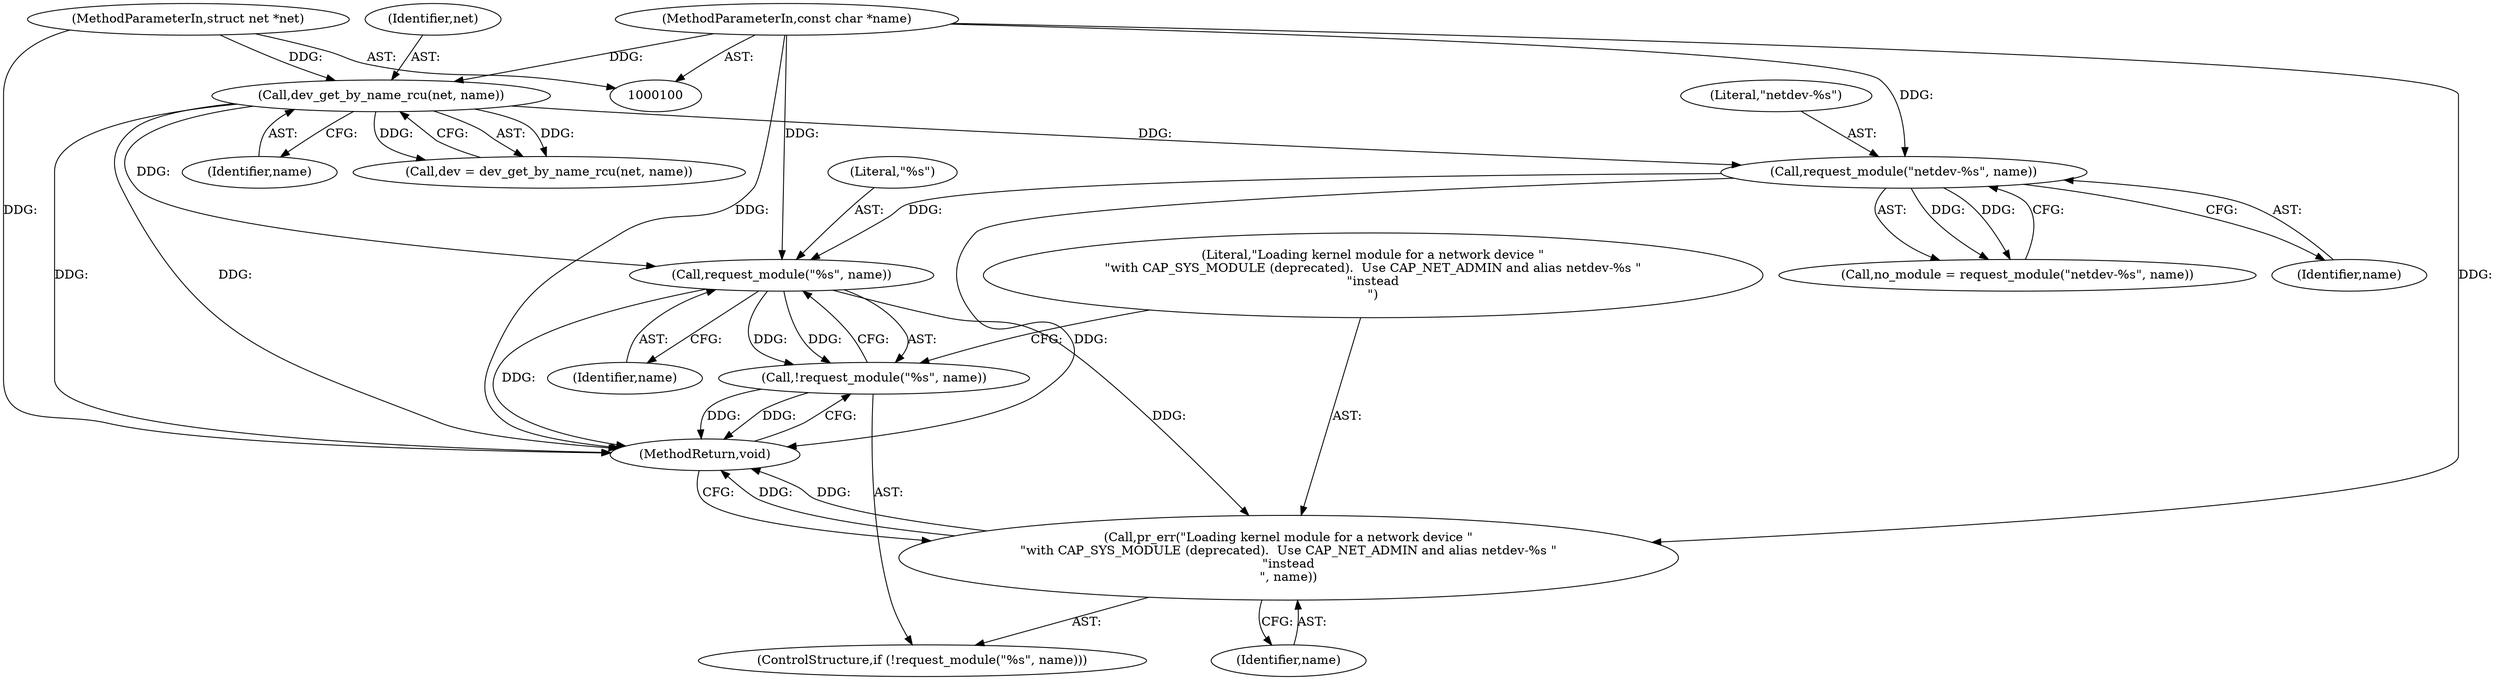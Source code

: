 digraph "0_linux_8909c9ad8ff03611c9c96c9a92656213e4bb495b@pointer" {
"1000135" [label="(Call,request_module(\"%s\", name))"];
"1000124" [label="(Call,request_module(\"netdev-%s\", name))"];
"1000109" [label="(Call,dev_get_by_name_rcu(net, name))"];
"1000101" [label="(MethodParameterIn,struct net *net)"];
"1000102" [label="(MethodParameterIn,const char *name)"];
"1000134" [label="(Call,!request_module(\"%s\", name))"];
"1000138" [label="(Call,pr_err(\"Loading kernel module for a network device \"\n\"with CAP_SYS_MODULE (deprecated).  Use CAP_NET_ADMIN and alias netdev-%s \"\n\"instead\n\", name))"];
"1000133" [label="(ControlStructure,if (!request_module(\"%s\", name)))"];
"1000107" [label="(Call,dev = dev_get_by_name_rcu(net, name))"];
"1000135" [label="(Call,request_module(\"%s\", name))"];
"1000134" [label="(Call,!request_module(\"%s\", name))"];
"1000101" [label="(MethodParameterIn,struct net *net)"];
"1000141" [label="(MethodReturn,void)"];
"1000122" [label="(Call,no_module = request_module(\"netdev-%s\", name))"];
"1000138" [label="(Call,pr_err(\"Loading kernel module for a network device \"\n\"with CAP_SYS_MODULE (deprecated).  Use CAP_NET_ADMIN and alias netdev-%s \"\n\"instead\n\", name))"];
"1000140" [label="(Identifier,name)"];
"1000126" [label="(Identifier,name)"];
"1000110" [label="(Identifier,net)"];
"1000102" [label="(MethodParameterIn,const char *name)"];
"1000111" [label="(Identifier,name)"];
"1000125" [label="(Literal,\"netdev-%s\")"];
"1000109" [label="(Call,dev_get_by_name_rcu(net, name))"];
"1000139" [label="(Literal,\"Loading kernel module for a network device \"\n\"with CAP_SYS_MODULE (deprecated).  Use CAP_NET_ADMIN and alias netdev-%s \"\n\"instead\n\")"];
"1000124" [label="(Call,request_module(\"netdev-%s\", name))"];
"1000136" [label="(Literal,\"%s\")"];
"1000137" [label="(Identifier,name)"];
"1000135" -> "1000134"  [label="AST: "];
"1000135" -> "1000137"  [label="CFG: "];
"1000136" -> "1000135"  [label="AST: "];
"1000137" -> "1000135"  [label="AST: "];
"1000134" -> "1000135"  [label="CFG: "];
"1000135" -> "1000141"  [label="DDG: "];
"1000135" -> "1000134"  [label="DDG: "];
"1000135" -> "1000134"  [label="DDG: "];
"1000124" -> "1000135"  [label="DDG: "];
"1000109" -> "1000135"  [label="DDG: "];
"1000102" -> "1000135"  [label="DDG: "];
"1000135" -> "1000138"  [label="DDG: "];
"1000124" -> "1000122"  [label="AST: "];
"1000124" -> "1000126"  [label="CFG: "];
"1000125" -> "1000124"  [label="AST: "];
"1000126" -> "1000124"  [label="AST: "];
"1000122" -> "1000124"  [label="CFG: "];
"1000124" -> "1000141"  [label="DDG: "];
"1000124" -> "1000122"  [label="DDG: "];
"1000124" -> "1000122"  [label="DDG: "];
"1000109" -> "1000124"  [label="DDG: "];
"1000102" -> "1000124"  [label="DDG: "];
"1000109" -> "1000107"  [label="AST: "];
"1000109" -> "1000111"  [label="CFG: "];
"1000110" -> "1000109"  [label="AST: "];
"1000111" -> "1000109"  [label="AST: "];
"1000107" -> "1000109"  [label="CFG: "];
"1000109" -> "1000141"  [label="DDG: "];
"1000109" -> "1000141"  [label="DDG: "];
"1000109" -> "1000107"  [label="DDG: "];
"1000109" -> "1000107"  [label="DDG: "];
"1000101" -> "1000109"  [label="DDG: "];
"1000102" -> "1000109"  [label="DDG: "];
"1000101" -> "1000100"  [label="AST: "];
"1000101" -> "1000141"  [label="DDG: "];
"1000102" -> "1000100"  [label="AST: "];
"1000102" -> "1000141"  [label="DDG: "];
"1000102" -> "1000138"  [label="DDG: "];
"1000134" -> "1000133"  [label="AST: "];
"1000139" -> "1000134"  [label="CFG: "];
"1000141" -> "1000134"  [label="CFG: "];
"1000134" -> "1000141"  [label="DDG: "];
"1000134" -> "1000141"  [label="DDG: "];
"1000138" -> "1000133"  [label="AST: "];
"1000138" -> "1000140"  [label="CFG: "];
"1000139" -> "1000138"  [label="AST: "];
"1000140" -> "1000138"  [label="AST: "];
"1000141" -> "1000138"  [label="CFG: "];
"1000138" -> "1000141"  [label="DDG: "];
"1000138" -> "1000141"  [label="DDG: "];
}
